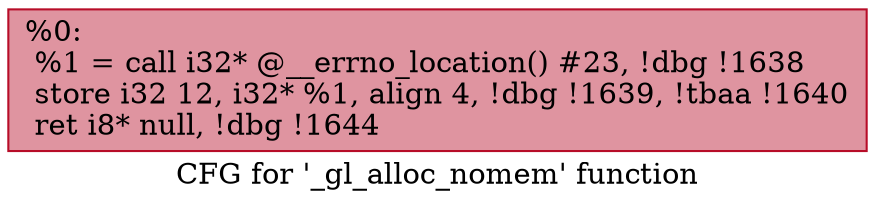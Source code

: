 digraph "CFG for '_gl_alloc_nomem' function" {
	label="CFG for '_gl_alloc_nomem' function";

	Node0x191cc10 [shape=record,color="#b70d28ff", style=filled, fillcolor="#b70d2870",label="{%0:\l  %1 = call i32* @__errno_location() #23, !dbg !1638\l  store i32 12, i32* %1, align 4, !dbg !1639, !tbaa !1640\l  ret i8* null, !dbg !1644\l}"];
}
